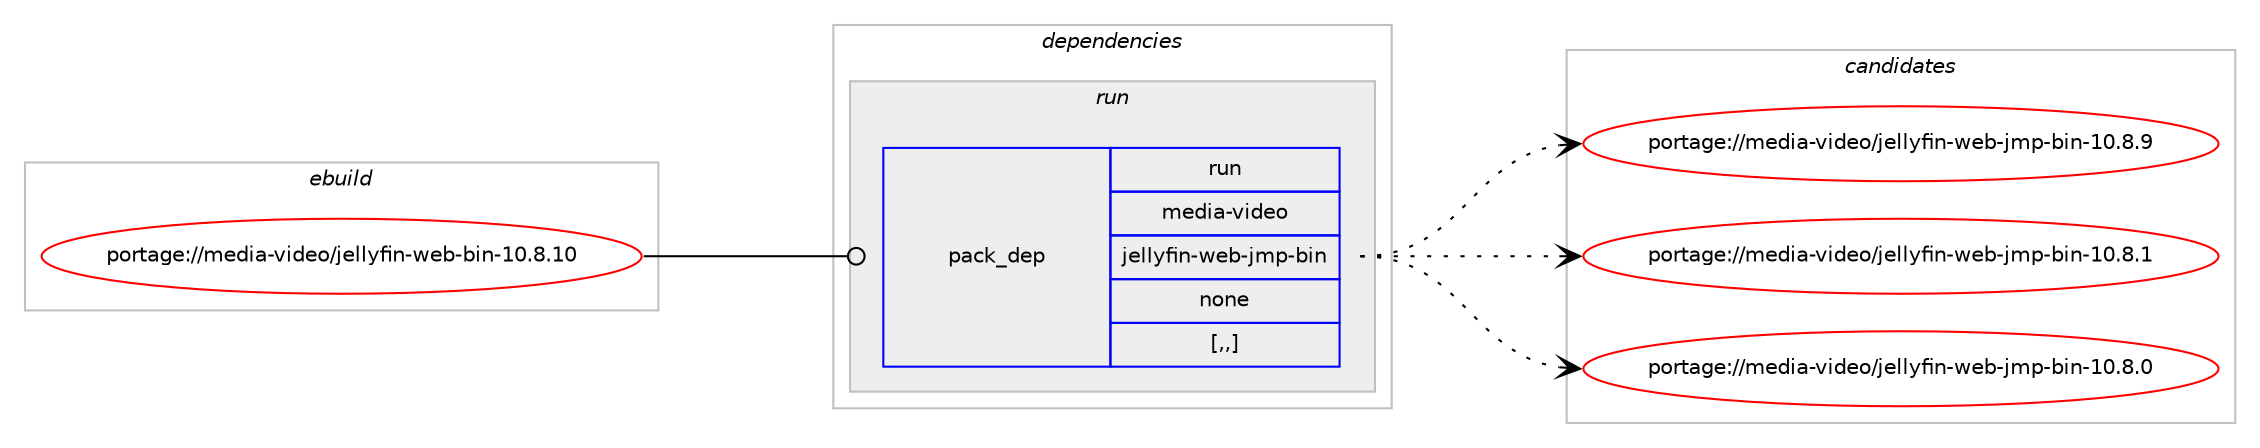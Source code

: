 digraph prolog {

# *************
# Graph options
# *************

newrank=true;
concentrate=true;
compound=true;
graph [rankdir=LR,fontname=Helvetica,fontsize=10,ranksep=1.5];#, ranksep=2.5, nodesep=0.2];
edge  [arrowhead=vee];
node  [fontname=Helvetica,fontsize=10];

# **********
# The ebuild
# **********

subgraph cluster_leftcol {
color=gray;
label=<<i>ebuild</i>>;
id [label="portage://media-video/jellyfin-web-bin-10.8.10", color=red, width=4, href="../media-video/jellyfin-web-bin-10.8.10.svg"];
}

# ****************
# The dependencies
# ****************

subgraph cluster_midcol {
color=gray;
label=<<i>dependencies</i>>;
subgraph cluster_compile {
fillcolor="#eeeeee";
style=filled;
label=<<i>compile</i>>;
}
subgraph cluster_compileandrun {
fillcolor="#eeeeee";
style=filled;
label=<<i>compile and run</i>>;
}
subgraph cluster_run {
fillcolor="#eeeeee";
style=filled;
label=<<i>run</i>>;
subgraph pack242462 {
dependency329090 [label=<<TABLE BORDER="0" CELLBORDER="1" CELLSPACING="0" CELLPADDING="4" WIDTH="220"><TR><TD ROWSPAN="6" CELLPADDING="30">pack_dep</TD></TR><TR><TD WIDTH="110">run</TD></TR><TR><TD>media-video</TD></TR><TR><TD>jellyfin-web-jmp-bin</TD></TR><TR><TD>none</TD></TR><TR><TD>[,,]</TD></TR></TABLE>>, shape=none, color=blue];
}
id:e -> dependency329090:w [weight=20,style="solid",arrowhead="odot"];
}
}

# **************
# The candidates
# **************

subgraph cluster_choices {
rank=same;
color=gray;
label=<<i>candidates</i>>;

subgraph choice242462 {
color=black;
nodesep=1;
choice109101100105974511810510010111147106101108108121102105110451191019845106109112459810511045494846564657 [label="portage://media-video/jellyfin-web-jmp-bin-10.8.9", color=red, width=4,href="../media-video/jellyfin-web-jmp-bin-10.8.9.svg"];
choice109101100105974511810510010111147106101108108121102105110451191019845106109112459810511045494846564649 [label="portage://media-video/jellyfin-web-jmp-bin-10.8.1", color=red, width=4,href="../media-video/jellyfin-web-jmp-bin-10.8.1.svg"];
choice109101100105974511810510010111147106101108108121102105110451191019845106109112459810511045494846564648 [label="portage://media-video/jellyfin-web-jmp-bin-10.8.0", color=red, width=4,href="../media-video/jellyfin-web-jmp-bin-10.8.0.svg"];
dependency329090:e -> choice109101100105974511810510010111147106101108108121102105110451191019845106109112459810511045494846564657:w [style=dotted,weight="100"];
dependency329090:e -> choice109101100105974511810510010111147106101108108121102105110451191019845106109112459810511045494846564649:w [style=dotted,weight="100"];
dependency329090:e -> choice109101100105974511810510010111147106101108108121102105110451191019845106109112459810511045494846564648:w [style=dotted,weight="100"];
}
}

}
